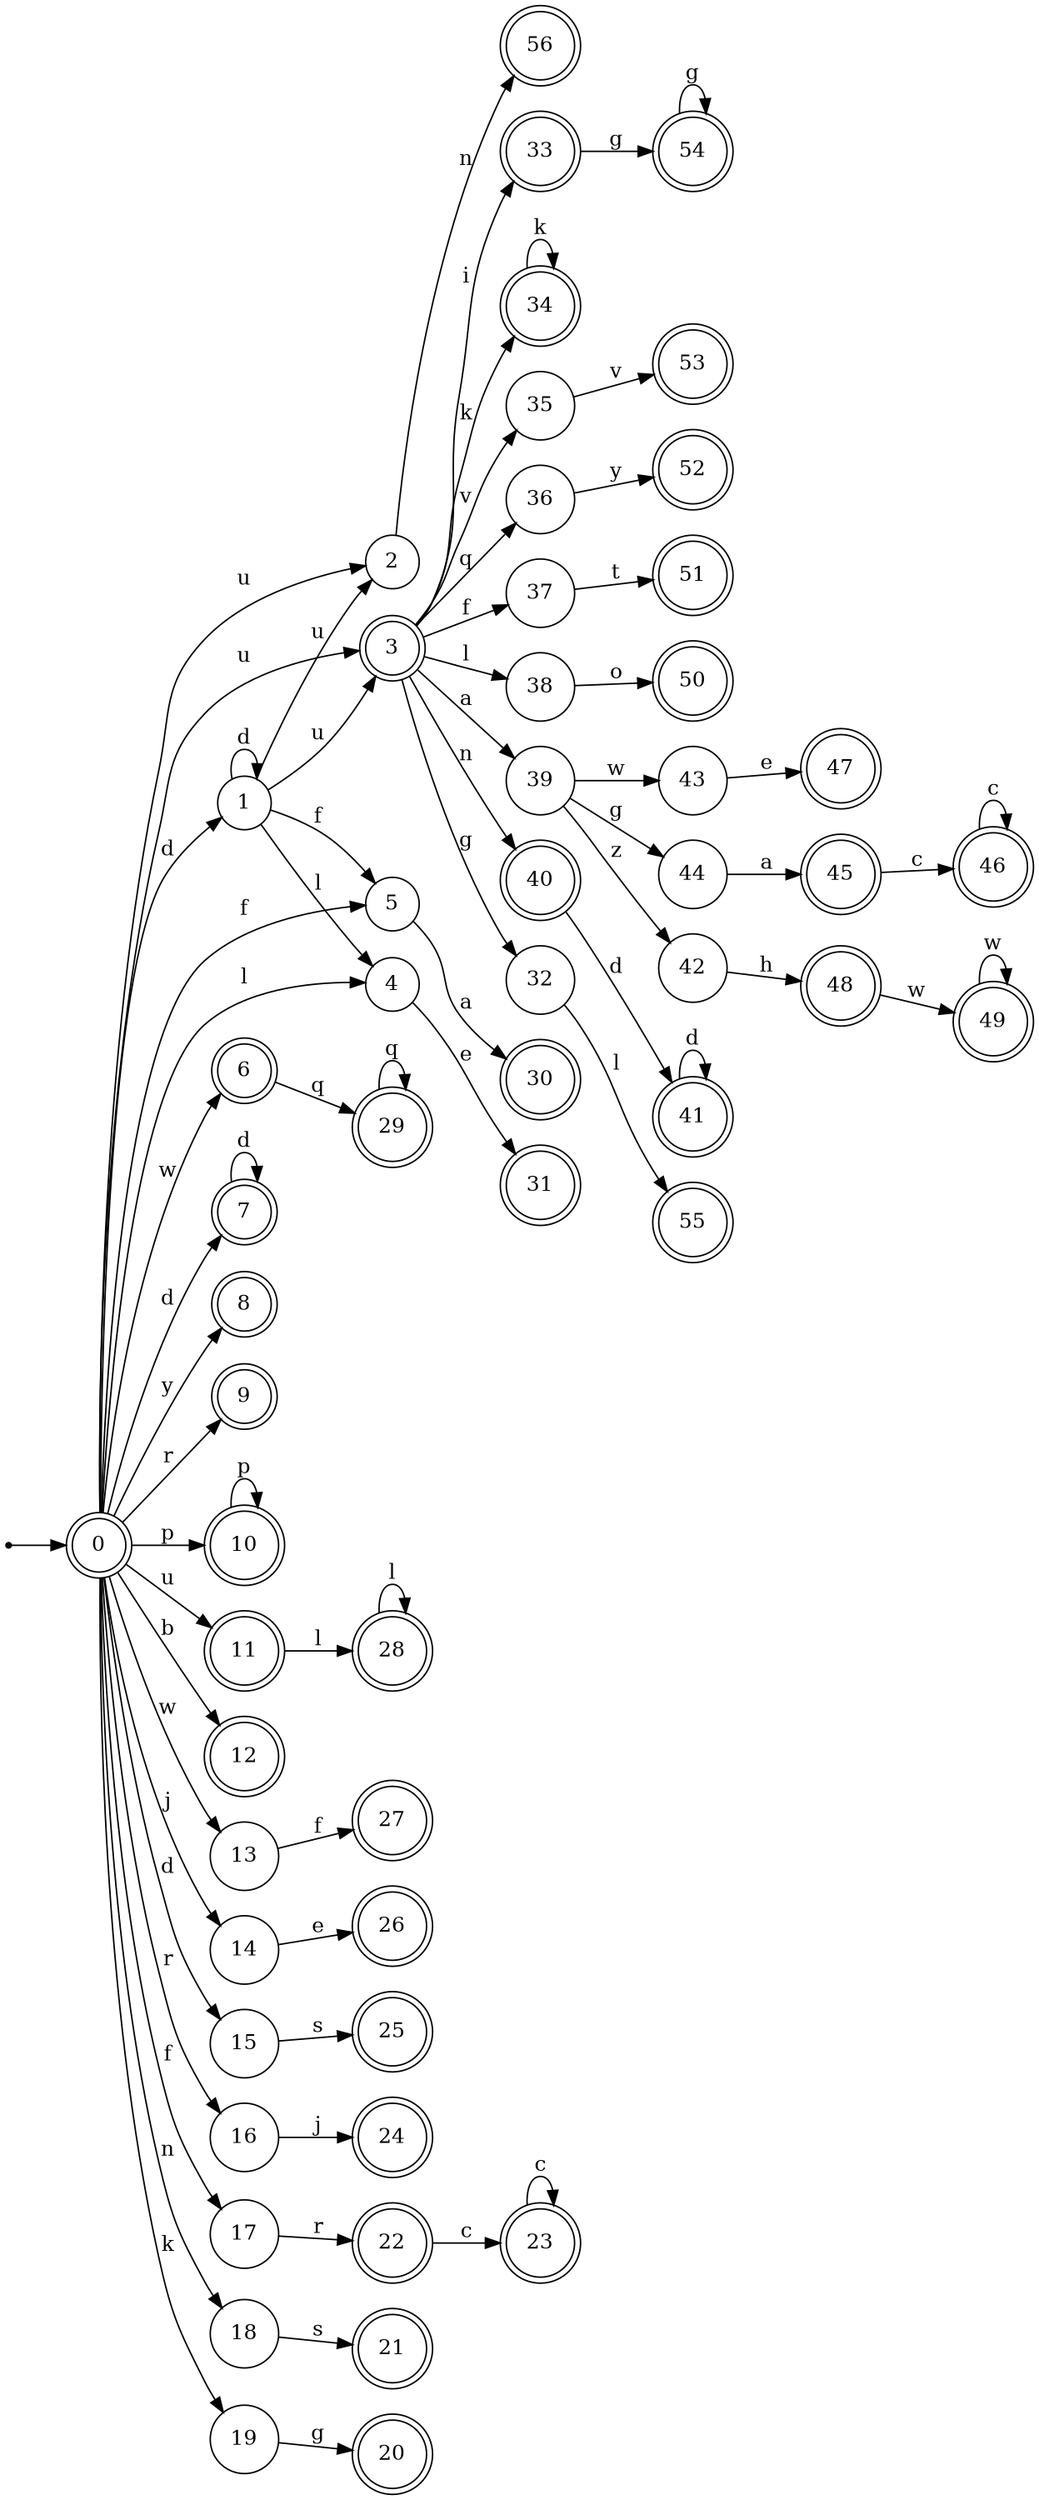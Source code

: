 digraph finite_state_machine {
rankdir=LR;
size="20,20";
node [shape = point]; "dummy0"
node [shape = doublecircle]; "0";"dummy0" -> "0";
node [shape = circle]; "1";
node [shape = circle]; "2";
node [shape = doublecircle]; "3";node [shape = circle]; "4";
node [shape = circle]; "5";
node [shape = doublecircle]; "6";node [shape = doublecircle]; "7";node [shape = doublecircle]; "8";node [shape = doublecircle]; "9";node [shape = doublecircle]; "10";node [shape = doublecircle]; "11";node [shape = doublecircle]; "12";node [shape = circle]; "13";
node [shape = circle]; "14";
node [shape = circle]; "15";
node [shape = circle]; "16";
node [shape = circle]; "17";
node [shape = circle]; "18";
node [shape = circle]; "19";
node [shape = doublecircle]; "20";node [shape = doublecircle]; "21";node [shape = doublecircle]; "22";node [shape = doublecircle]; "23";node [shape = doublecircle]; "24";node [shape = doublecircle]; "25";node [shape = doublecircle]; "26";node [shape = doublecircle]; "27";node [shape = doublecircle]; "28";node [shape = doublecircle]; "29";node [shape = doublecircle]; "30";node [shape = doublecircle]; "31";node [shape = circle]; "32";
node [shape = doublecircle]; "33";node [shape = doublecircle]; "34";node [shape = circle]; "35";
node [shape = circle]; "36";
node [shape = circle]; "37";
node [shape = circle]; "38";
node [shape = circle]; "39";
node [shape = doublecircle]; "40";node [shape = doublecircle]; "41";node [shape = circle]; "42";
node [shape = circle]; "43";
node [shape = circle]; "44";
node [shape = doublecircle]; "45";node [shape = doublecircle]; "46";node [shape = doublecircle]; "47";node [shape = doublecircle]; "48";node [shape = doublecircle]; "49";node [shape = doublecircle]; "50";node [shape = doublecircle]; "51";node [shape = doublecircle]; "52";node [shape = doublecircle]; "53";node [shape = doublecircle]; "54";node [shape = doublecircle]; "55";node [shape = doublecircle]; "56";"0" -> "1" [label = "d"];
 "0" -> "15" [label = "d"];
 "0" -> "7" [label = "d"];
 "0" -> "11" [label = "u"];
 "0" -> "2" [label = "u"];
 "0" -> "3" [label = "u"];
 "0" -> "4" [label = "l"];
 "0" -> "17" [label = "f"];
 "0" -> "5" [label = "f"];
 "0" -> "13" [label = "w"];
 "0" -> "6" [label = "w"];
 "0" -> "8" [label = "y"];
 "0" -> "16" [label = "r"];
 "0" -> "9" [label = "r"];
 "0" -> "10" [label = "p"];
 "0" -> "12" [label = "b"];
 "0" -> "14" [label = "j"];
 "0" -> "18" [label = "n"];
 "0" -> "19" [label = "k"];
 "19" -> "20" [label = "g"];
 "18" -> "21" [label = "s"];
 "17" -> "22" [label = "r"];
 "22" -> "23" [label = "c"];
 "23" -> "23" [label = "c"];
 "16" -> "24" [label = "j"];
 "15" -> "25" [label = "s"];
 "14" -> "26" [label = "e"];
 "13" -> "27" [label = "f"];
 "11" -> "28" [label = "l"];
 "28" -> "28" [label = "l"];
 "10" -> "10" [label = "p"];
 "7" -> "7" [label = "d"];
 "6" -> "29" [label = "q"];
 "29" -> "29" [label = "q"];
 "5" -> "30" [label = "a"];
 "4" -> "31" [label = "e"];
 "3" -> "32" [label = "g"];
 "3" -> "33" [label = "i"];
 "3" -> "34" [label = "k"];
 "3" -> "35" [label = "v"];
 "3" -> "36" [label = "q"];
 "3" -> "37" [label = "f"];
 "3" -> "38" [label = "l"];
 "3" -> "39" [label = "a"];
 "3" -> "40" [label = "n"];
 "40" -> "41" [label = "d"];
 "41" -> "41" [label = "d"];
 "39" -> "42" [label = "z"];
 "39" -> "43" [label = "w"];
 "39" -> "44" [label = "g"];
 "44" -> "45" [label = "a"];
 "45" -> "46" [label = "c"];
 "46" -> "46" [label = "c"];
 "43" -> "47" [label = "e"];
 "42" -> "48" [label = "h"];
 "48" -> "49" [label = "w"];
 "49" -> "49" [label = "w"];
 "38" -> "50" [label = "o"];
 "37" -> "51" [label = "t"];
 "36" -> "52" [label = "y"];
 "35" -> "53" [label = "v"];
 "34" -> "34" [label = "k"];
 "33" -> "54" [label = "g"];
 "54" -> "54" [label = "g"];
 "32" -> "55" [label = "l"];
 "2" -> "56" [label = "n"];
 "1" -> "1" [label = "d"];
 "1" -> "2" [label = "u"];
 "1" -> "3" [label = "u"];
 "1" -> "4" [label = "l"];
 "1" -> "5" [label = "f"];
 }
